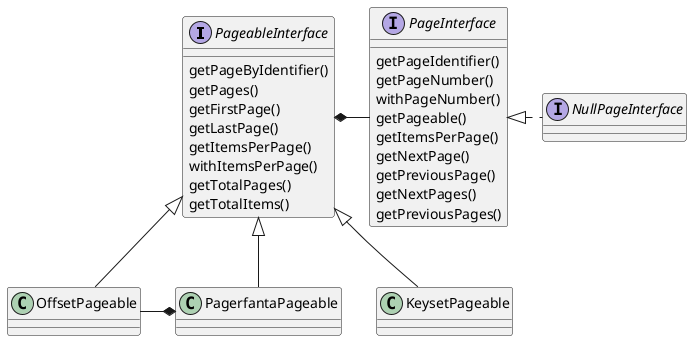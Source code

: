 @startuml rekapager-pageable

interface PageableInterface {
    getPageByIdentifier()
    getPages()
    getFirstPage()
    getLastPage()
    getItemsPerPage()
    withItemsPerPage()
    getTotalPages()
    getTotalItems()
}

interface PageInterface {
    getPageIdentifier()
    getPageNumber()
    withPageNumber()
    getPageable()
    getItemsPerPage()
    getNextPage()
    getPreviousPage()
    getNextPages()
    getPreviousPages()
}

interface NullPageInterface

PageableInterface *- PageInterface
PageInterface <|. NullPageInterface

class KeysetPageable
PageableInterface <|-- KeysetPageable

class OffsetPageable
PageableInterface <|-- OffsetPageable

class PagerfantaPageable
PageableInterface <|-- PagerfantaPageable
OffsetPageable -* PagerfantaPageable

@enduml